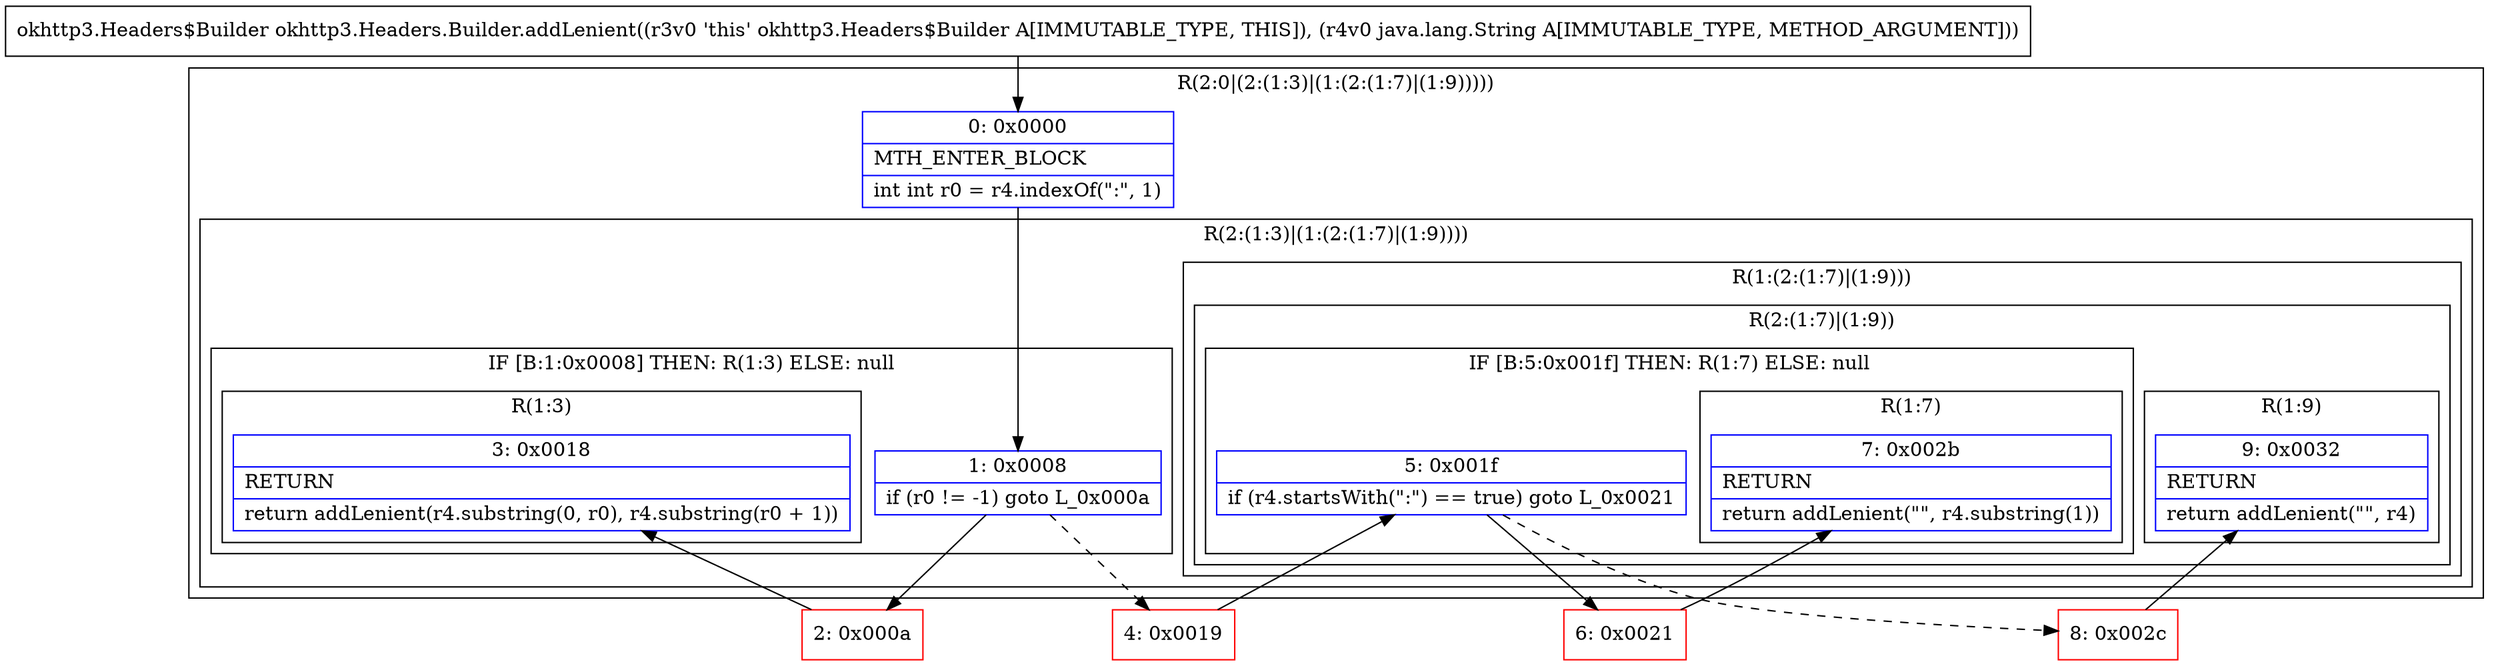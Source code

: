 digraph "CFG forokhttp3.Headers.Builder.addLenient(Ljava\/lang\/String;)Lokhttp3\/Headers$Builder;" {
subgraph cluster_Region_291515635 {
label = "R(2:0|(2:(1:3)|(1:(2:(1:7)|(1:9)))))";
node [shape=record,color=blue];
Node_0 [shape=record,label="{0\:\ 0x0000|MTH_ENTER_BLOCK\l|int int r0 = r4.indexOf(\":\", 1)\l}"];
subgraph cluster_Region_291041788 {
label = "R(2:(1:3)|(1:(2:(1:7)|(1:9))))";
node [shape=record,color=blue];
subgraph cluster_IfRegion_1226569272 {
label = "IF [B:1:0x0008] THEN: R(1:3) ELSE: null";
node [shape=record,color=blue];
Node_1 [shape=record,label="{1\:\ 0x0008|if (r0 != \-1) goto L_0x000a\l}"];
subgraph cluster_Region_1826131681 {
label = "R(1:3)";
node [shape=record,color=blue];
Node_3 [shape=record,label="{3\:\ 0x0018|RETURN\l|return addLenient(r4.substring(0, r0), r4.substring(r0 + 1))\l}"];
}
}
subgraph cluster_Region_996943380 {
label = "R(1:(2:(1:7)|(1:9)))";
node [shape=record,color=blue];
subgraph cluster_Region_348478683 {
label = "R(2:(1:7)|(1:9))";
node [shape=record,color=blue];
subgraph cluster_IfRegion_338222432 {
label = "IF [B:5:0x001f] THEN: R(1:7) ELSE: null";
node [shape=record,color=blue];
Node_5 [shape=record,label="{5\:\ 0x001f|if (r4.startsWith(\":\") == true) goto L_0x0021\l}"];
subgraph cluster_Region_1109989640 {
label = "R(1:7)";
node [shape=record,color=blue];
Node_7 [shape=record,label="{7\:\ 0x002b|RETURN\l|return addLenient(\"\", r4.substring(1))\l}"];
}
}
subgraph cluster_Region_414178271 {
label = "R(1:9)";
node [shape=record,color=blue];
Node_9 [shape=record,label="{9\:\ 0x0032|RETURN\l|return addLenient(\"\", r4)\l}"];
}
}
}
}
}
Node_2 [shape=record,color=red,label="{2\:\ 0x000a}"];
Node_4 [shape=record,color=red,label="{4\:\ 0x0019}"];
Node_6 [shape=record,color=red,label="{6\:\ 0x0021}"];
Node_8 [shape=record,color=red,label="{8\:\ 0x002c}"];
MethodNode[shape=record,label="{okhttp3.Headers$Builder okhttp3.Headers.Builder.addLenient((r3v0 'this' okhttp3.Headers$Builder A[IMMUTABLE_TYPE, THIS]), (r4v0 java.lang.String A[IMMUTABLE_TYPE, METHOD_ARGUMENT])) }"];
MethodNode -> Node_0;
Node_0 -> Node_1;
Node_1 -> Node_2;
Node_1 -> Node_4[style=dashed];
Node_5 -> Node_6;
Node_5 -> Node_8[style=dashed];
Node_2 -> Node_3;
Node_4 -> Node_5;
Node_6 -> Node_7;
Node_8 -> Node_9;
}

